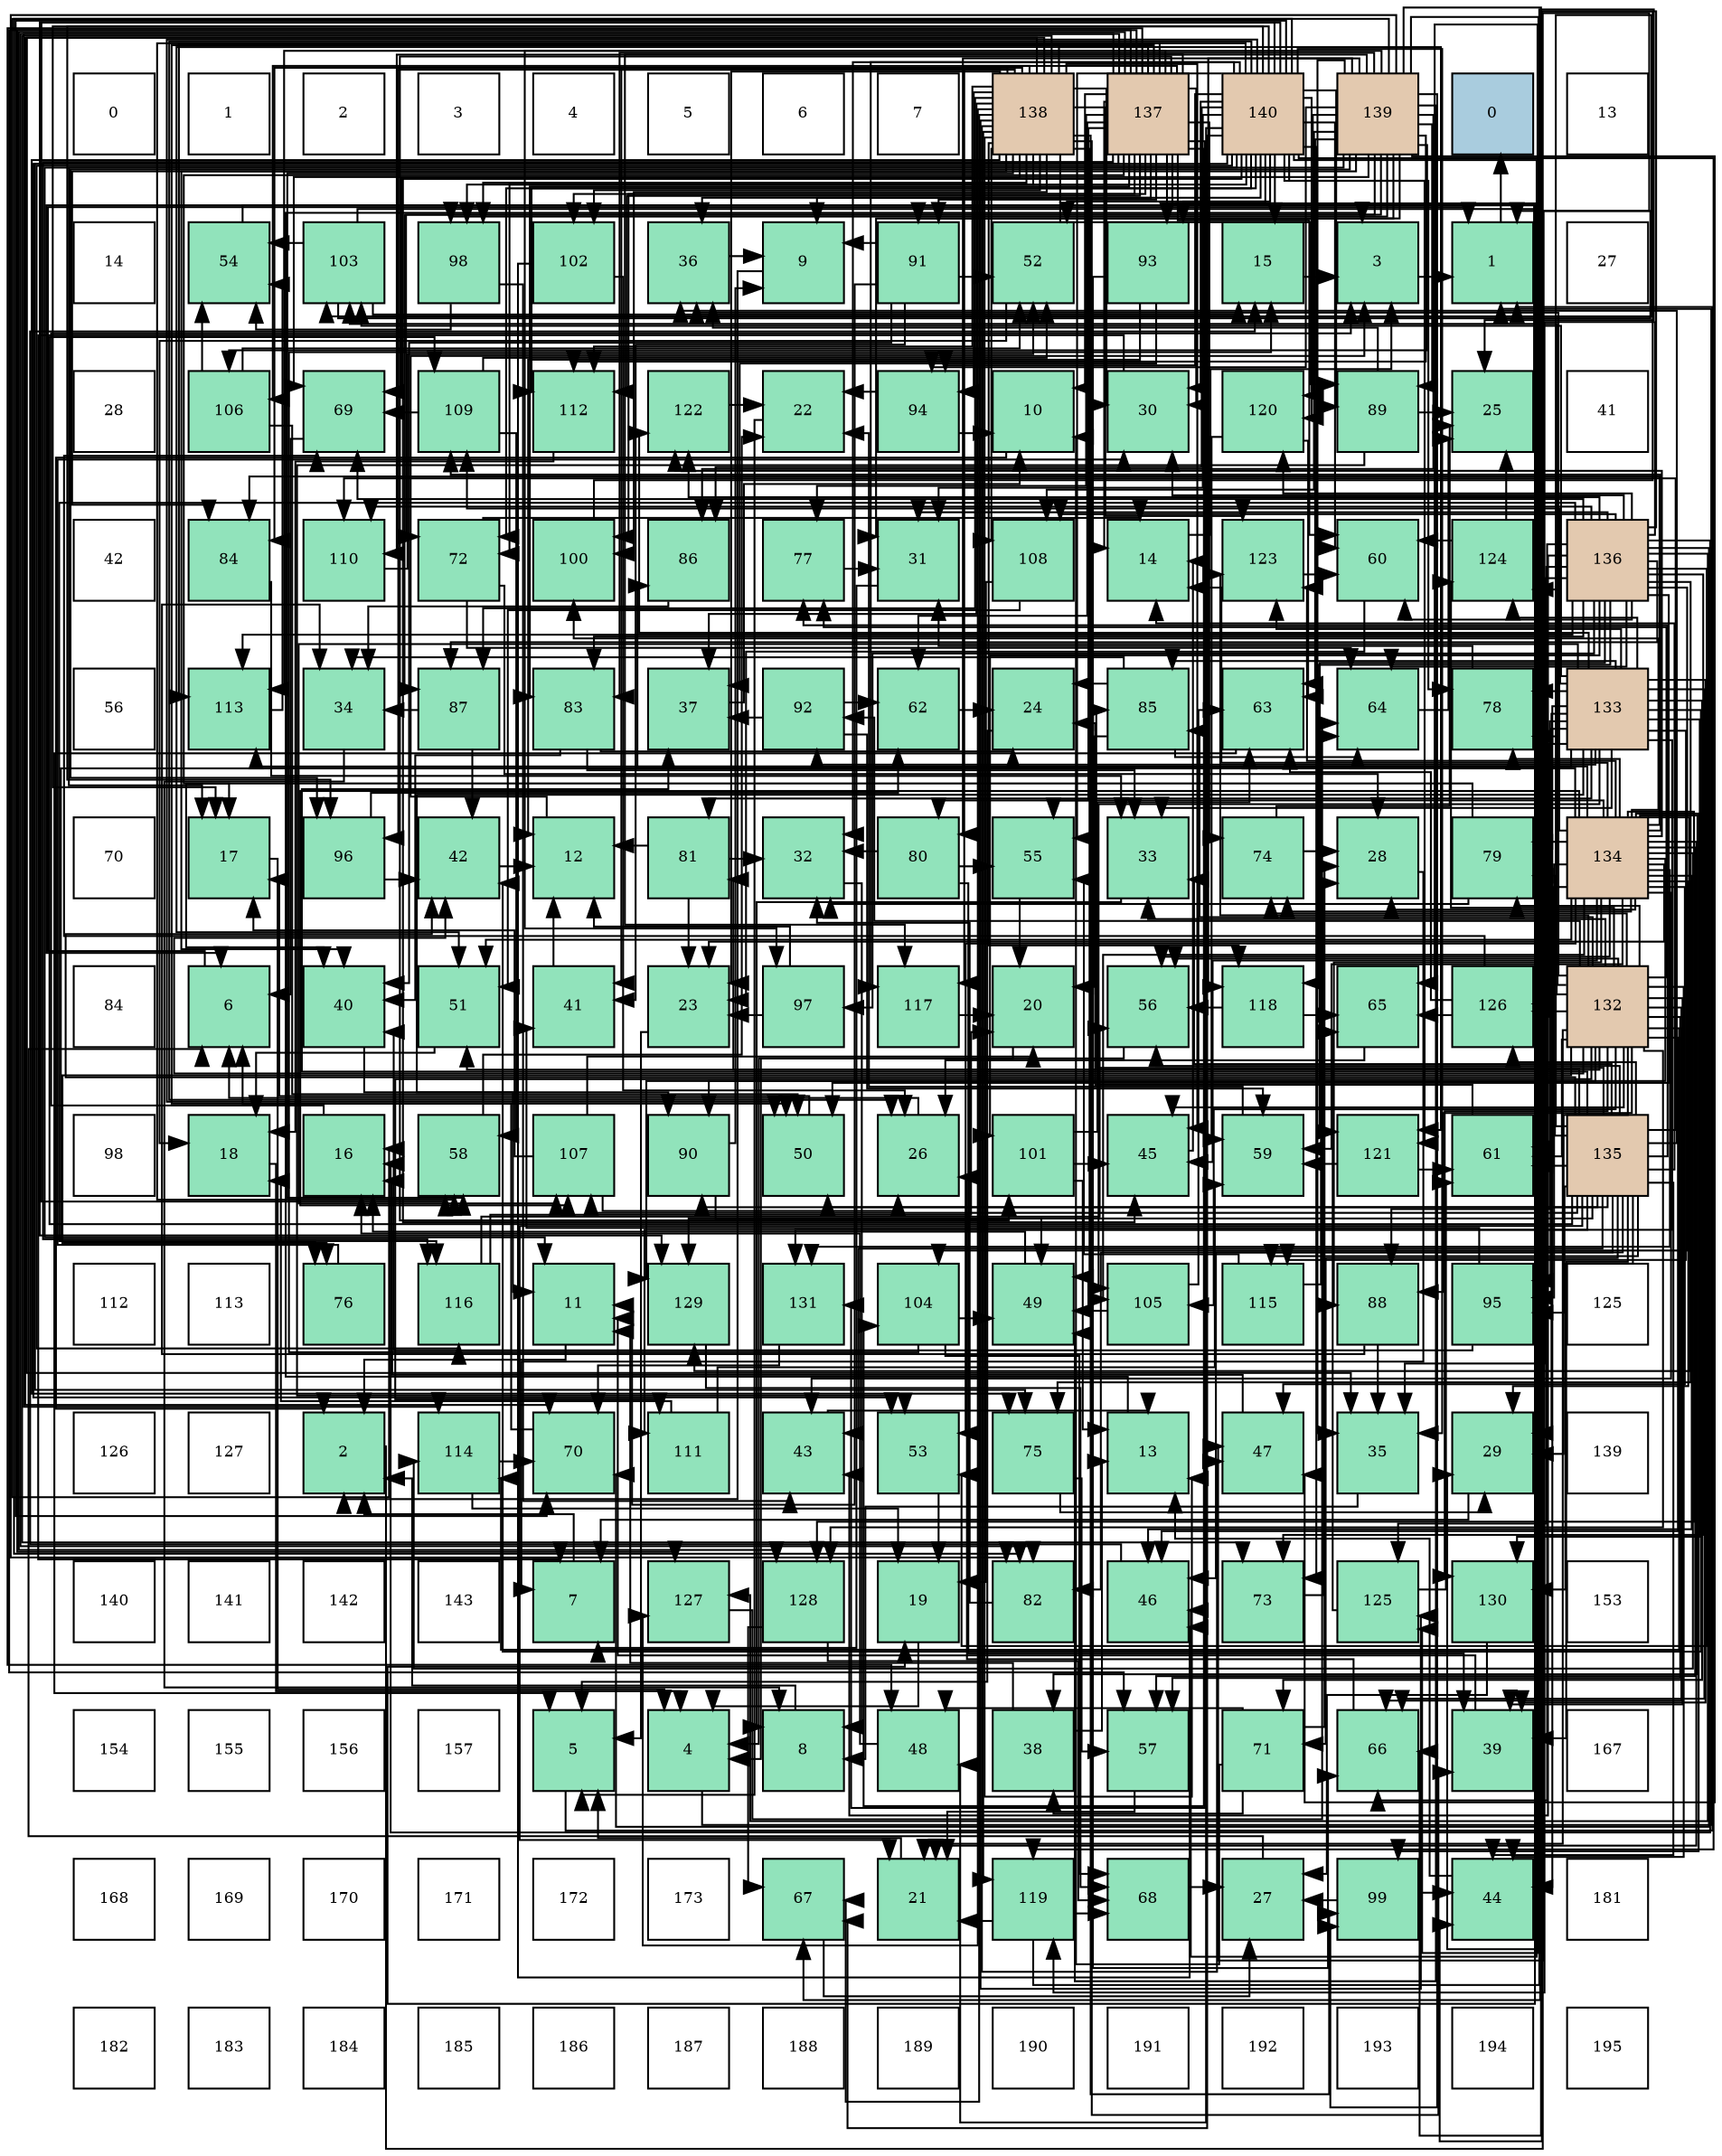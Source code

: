 digraph layout{
 rankdir=TB;
 splines=ortho;
 node [style=filled shape=square fixedsize=true width=0.6];
0[label="0", fontsize=8, fillcolor="#ffffff"];
1[label="1", fontsize=8, fillcolor="#ffffff"];
2[label="2", fontsize=8, fillcolor="#ffffff"];
3[label="3", fontsize=8, fillcolor="#ffffff"];
4[label="4", fontsize=8, fillcolor="#ffffff"];
5[label="5", fontsize=8, fillcolor="#ffffff"];
6[label="6", fontsize=8, fillcolor="#ffffff"];
7[label="7", fontsize=8, fillcolor="#ffffff"];
8[label="138", fontsize=8, fillcolor="#e3c9af"];
9[label="137", fontsize=8, fillcolor="#e3c9af"];
10[label="140", fontsize=8, fillcolor="#e3c9af"];
11[label="139", fontsize=8, fillcolor="#e3c9af"];
12[label="0", fontsize=8, fillcolor="#a9ccde"];
13[label="13", fontsize=8, fillcolor="#ffffff"];
14[label="14", fontsize=8, fillcolor="#ffffff"];
15[label="54", fontsize=8, fillcolor="#91e3bb"];
16[label="103", fontsize=8, fillcolor="#91e3bb"];
17[label="98", fontsize=8, fillcolor="#91e3bb"];
18[label="102", fontsize=8, fillcolor="#91e3bb"];
19[label="36", fontsize=8, fillcolor="#91e3bb"];
20[label="9", fontsize=8, fillcolor="#91e3bb"];
21[label="91", fontsize=8, fillcolor="#91e3bb"];
22[label="52", fontsize=8, fillcolor="#91e3bb"];
23[label="93", fontsize=8, fillcolor="#91e3bb"];
24[label="15", fontsize=8, fillcolor="#91e3bb"];
25[label="3", fontsize=8, fillcolor="#91e3bb"];
26[label="1", fontsize=8, fillcolor="#91e3bb"];
27[label="27", fontsize=8, fillcolor="#ffffff"];
28[label="28", fontsize=8, fillcolor="#ffffff"];
29[label="106", fontsize=8, fillcolor="#91e3bb"];
30[label="69", fontsize=8, fillcolor="#91e3bb"];
31[label="109", fontsize=8, fillcolor="#91e3bb"];
32[label="112", fontsize=8, fillcolor="#91e3bb"];
33[label="122", fontsize=8, fillcolor="#91e3bb"];
34[label="22", fontsize=8, fillcolor="#91e3bb"];
35[label="94", fontsize=8, fillcolor="#91e3bb"];
36[label="10", fontsize=8, fillcolor="#91e3bb"];
37[label="30", fontsize=8, fillcolor="#91e3bb"];
38[label="120", fontsize=8, fillcolor="#91e3bb"];
39[label="89", fontsize=8, fillcolor="#91e3bb"];
40[label="25", fontsize=8, fillcolor="#91e3bb"];
41[label="41", fontsize=8, fillcolor="#ffffff"];
42[label="42", fontsize=8, fillcolor="#ffffff"];
43[label="84", fontsize=8, fillcolor="#91e3bb"];
44[label="110", fontsize=8, fillcolor="#91e3bb"];
45[label="72", fontsize=8, fillcolor="#91e3bb"];
46[label="100", fontsize=8, fillcolor="#91e3bb"];
47[label="86", fontsize=8, fillcolor="#91e3bb"];
48[label="77", fontsize=8, fillcolor="#91e3bb"];
49[label="31", fontsize=8, fillcolor="#91e3bb"];
50[label="108", fontsize=8, fillcolor="#91e3bb"];
51[label="14", fontsize=8, fillcolor="#91e3bb"];
52[label="123", fontsize=8, fillcolor="#91e3bb"];
53[label="60", fontsize=8, fillcolor="#91e3bb"];
54[label="124", fontsize=8, fillcolor="#91e3bb"];
55[label="136", fontsize=8, fillcolor="#e3c9af"];
56[label="56", fontsize=8, fillcolor="#ffffff"];
57[label="113", fontsize=8, fillcolor="#91e3bb"];
58[label="34", fontsize=8, fillcolor="#91e3bb"];
59[label="87", fontsize=8, fillcolor="#91e3bb"];
60[label="83", fontsize=8, fillcolor="#91e3bb"];
61[label="37", fontsize=8, fillcolor="#91e3bb"];
62[label="92", fontsize=8, fillcolor="#91e3bb"];
63[label="62", fontsize=8, fillcolor="#91e3bb"];
64[label="24", fontsize=8, fillcolor="#91e3bb"];
65[label="85", fontsize=8, fillcolor="#91e3bb"];
66[label="63", fontsize=8, fillcolor="#91e3bb"];
67[label="64", fontsize=8, fillcolor="#91e3bb"];
68[label="78", fontsize=8, fillcolor="#91e3bb"];
69[label="133", fontsize=8, fillcolor="#e3c9af"];
70[label="70", fontsize=8, fillcolor="#ffffff"];
71[label="17", fontsize=8, fillcolor="#91e3bb"];
72[label="96", fontsize=8, fillcolor="#91e3bb"];
73[label="42", fontsize=8, fillcolor="#91e3bb"];
74[label="12", fontsize=8, fillcolor="#91e3bb"];
75[label="81", fontsize=8, fillcolor="#91e3bb"];
76[label="32", fontsize=8, fillcolor="#91e3bb"];
77[label="80", fontsize=8, fillcolor="#91e3bb"];
78[label="55", fontsize=8, fillcolor="#91e3bb"];
79[label="33", fontsize=8, fillcolor="#91e3bb"];
80[label="74", fontsize=8, fillcolor="#91e3bb"];
81[label="28", fontsize=8, fillcolor="#91e3bb"];
82[label="79", fontsize=8, fillcolor="#91e3bb"];
83[label="134", fontsize=8, fillcolor="#e3c9af"];
84[label="84", fontsize=8, fillcolor="#ffffff"];
85[label="6", fontsize=8, fillcolor="#91e3bb"];
86[label="40", fontsize=8, fillcolor="#91e3bb"];
87[label="51", fontsize=8, fillcolor="#91e3bb"];
88[label="41", fontsize=8, fillcolor="#91e3bb"];
89[label="23", fontsize=8, fillcolor="#91e3bb"];
90[label="97", fontsize=8, fillcolor="#91e3bb"];
91[label="117", fontsize=8, fillcolor="#91e3bb"];
92[label="20", fontsize=8, fillcolor="#91e3bb"];
93[label="56", fontsize=8, fillcolor="#91e3bb"];
94[label="118", fontsize=8, fillcolor="#91e3bb"];
95[label="65", fontsize=8, fillcolor="#91e3bb"];
96[label="126", fontsize=8, fillcolor="#91e3bb"];
97[label="132", fontsize=8, fillcolor="#e3c9af"];
98[label="98", fontsize=8, fillcolor="#ffffff"];
99[label="18", fontsize=8, fillcolor="#91e3bb"];
100[label="16", fontsize=8, fillcolor="#91e3bb"];
101[label="58", fontsize=8, fillcolor="#91e3bb"];
102[label="107", fontsize=8, fillcolor="#91e3bb"];
103[label="90", fontsize=8, fillcolor="#91e3bb"];
104[label="50", fontsize=8, fillcolor="#91e3bb"];
105[label="26", fontsize=8, fillcolor="#91e3bb"];
106[label="101", fontsize=8, fillcolor="#91e3bb"];
107[label="45", fontsize=8, fillcolor="#91e3bb"];
108[label="59", fontsize=8, fillcolor="#91e3bb"];
109[label="121", fontsize=8, fillcolor="#91e3bb"];
110[label="61", fontsize=8, fillcolor="#91e3bb"];
111[label="135", fontsize=8, fillcolor="#e3c9af"];
112[label="112", fontsize=8, fillcolor="#ffffff"];
113[label="113", fontsize=8, fillcolor="#ffffff"];
114[label="76", fontsize=8, fillcolor="#91e3bb"];
115[label="116", fontsize=8, fillcolor="#91e3bb"];
116[label="11", fontsize=8, fillcolor="#91e3bb"];
117[label="129", fontsize=8, fillcolor="#91e3bb"];
118[label="131", fontsize=8, fillcolor="#91e3bb"];
119[label="104", fontsize=8, fillcolor="#91e3bb"];
120[label="49", fontsize=8, fillcolor="#91e3bb"];
121[label="105", fontsize=8, fillcolor="#91e3bb"];
122[label="115", fontsize=8, fillcolor="#91e3bb"];
123[label="88", fontsize=8, fillcolor="#91e3bb"];
124[label="95", fontsize=8, fillcolor="#91e3bb"];
125[label="125", fontsize=8, fillcolor="#ffffff"];
126[label="126", fontsize=8, fillcolor="#ffffff"];
127[label="127", fontsize=8, fillcolor="#ffffff"];
128[label="2", fontsize=8, fillcolor="#91e3bb"];
129[label="114", fontsize=8, fillcolor="#91e3bb"];
130[label="70", fontsize=8, fillcolor="#91e3bb"];
131[label="111", fontsize=8, fillcolor="#91e3bb"];
132[label="43", fontsize=8, fillcolor="#91e3bb"];
133[label="53", fontsize=8, fillcolor="#91e3bb"];
134[label="75", fontsize=8, fillcolor="#91e3bb"];
135[label="13", fontsize=8, fillcolor="#91e3bb"];
136[label="47", fontsize=8, fillcolor="#91e3bb"];
137[label="35", fontsize=8, fillcolor="#91e3bb"];
138[label="29", fontsize=8, fillcolor="#91e3bb"];
139[label="139", fontsize=8, fillcolor="#ffffff"];
140[label="140", fontsize=8, fillcolor="#ffffff"];
141[label="141", fontsize=8, fillcolor="#ffffff"];
142[label="142", fontsize=8, fillcolor="#ffffff"];
143[label="143", fontsize=8, fillcolor="#ffffff"];
144[label="7", fontsize=8, fillcolor="#91e3bb"];
145[label="127", fontsize=8, fillcolor="#91e3bb"];
146[label="128", fontsize=8, fillcolor="#91e3bb"];
147[label="19", fontsize=8, fillcolor="#91e3bb"];
148[label="82", fontsize=8, fillcolor="#91e3bb"];
149[label="46", fontsize=8, fillcolor="#91e3bb"];
150[label="73", fontsize=8, fillcolor="#91e3bb"];
151[label="125", fontsize=8, fillcolor="#91e3bb"];
152[label="130", fontsize=8, fillcolor="#91e3bb"];
153[label="153", fontsize=8, fillcolor="#ffffff"];
154[label="154", fontsize=8, fillcolor="#ffffff"];
155[label="155", fontsize=8, fillcolor="#ffffff"];
156[label="156", fontsize=8, fillcolor="#ffffff"];
157[label="157", fontsize=8, fillcolor="#ffffff"];
158[label="5", fontsize=8, fillcolor="#91e3bb"];
159[label="4", fontsize=8, fillcolor="#91e3bb"];
160[label="8", fontsize=8, fillcolor="#91e3bb"];
161[label="48", fontsize=8, fillcolor="#91e3bb"];
162[label="38", fontsize=8, fillcolor="#91e3bb"];
163[label="57", fontsize=8, fillcolor="#91e3bb"];
164[label="71", fontsize=8, fillcolor="#91e3bb"];
165[label="66", fontsize=8, fillcolor="#91e3bb"];
166[label="39", fontsize=8, fillcolor="#91e3bb"];
167[label="167", fontsize=8, fillcolor="#ffffff"];
168[label="168", fontsize=8, fillcolor="#ffffff"];
169[label="169", fontsize=8, fillcolor="#ffffff"];
170[label="170", fontsize=8, fillcolor="#ffffff"];
171[label="171", fontsize=8, fillcolor="#ffffff"];
172[label="172", fontsize=8, fillcolor="#ffffff"];
173[label="173", fontsize=8, fillcolor="#ffffff"];
174[label="67", fontsize=8, fillcolor="#91e3bb"];
175[label="21", fontsize=8, fillcolor="#91e3bb"];
176[label="119", fontsize=8, fillcolor="#91e3bb"];
177[label="68", fontsize=8, fillcolor="#91e3bb"];
178[label="27", fontsize=8, fillcolor="#91e3bb"];
179[label="99", fontsize=8, fillcolor="#91e3bb"];
180[label="44", fontsize=8, fillcolor="#91e3bb"];
181[label="181", fontsize=8, fillcolor="#ffffff"];
182[label="182", fontsize=8, fillcolor="#ffffff"];
183[label="183", fontsize=8, fillcolor="#ffffff"];
184[label="184", fontsize=8, fillcolor="#ffffff"];
185[label="185", fontsize=8, fillcolor="#ffffff"];
186[label="186", fontsize=8, fillcolor="#ffffff"];
187[label="187", fontsize=8, fillcolor="#ffffff"];
188[label="188", fontsize=8, fillcolor="#ffffff"];
189[label="189", fontsize=8, fillcolor="#ffffff"];
190[label="190", fontsize=8, fillcolor="#ffffff"];
191[label="191", fontsize=8, fillcolor="#ffffff"];
192[label="192", fontsize=8, fillcolor="#ffffff"];
193[label="193", fontsize=8, fillcolor="#ffffff"];
194[label="194", fontsize=8, fillcolor="#ffffff"];
195[label="195", fontsize=8, fillcolor="#ffffff"];
edge [constraint=false, style=vis];26 -> 12;
128 -> 26;
25 -> 26;
159 -> 26;
158 -> 26;
85 -> 26;
144 -> 128;
160 -> 128;
20 -> 128;
36 -> 128;
116 -> 128;
74 -> 25;
135 -> 25;
51 -> 25;
24 -> 25;
100 -> 25;
71 -> 159;
99 -> 159;
147 -> 159;
92 -> 159;
175 -> 158;
34 -> 158;
89 -> 158;
64 -> 158;
40 -> 85;
105 -> 85;
178 -> 85;
81 -> 144;
138 -> 144;
37 -> 144;
49 -> 144;
76 -> 160;
79 -> 160;
58 -> 160;
137 -> 160;
19 -> 20;
61 -> 36;
162 -> 116;
162 -> 135;
166 -> 116;
86 -> 116;
88 -> 74;
73 -> 74;
132 -> 135;
180 -> 135;
107 -> 51;
149 -> 24;
136 -> 100;
161 -> 100;
120 -> 100;
104 -> 71;
87 -> 99;
22 -> 99;
133 -> 147;
15 -> 147;
78 -> 92;
93 -> 159;
163 -> 175;
101 -> 34;
108 -> 34;
53 -> 89;
110 -> 64;
63 -> 64;
66 -> 158;
67 -> 40;
95 -> 105;
165 -> 105;
174 -> 178;
177 -> 178;
30 -> 85;
130 -> 85;
164 -> 36;
164 -> 81;
164 -> 162;
164 -> 161;
45 -> 51;
45 -> 81;
45 -> 67;
150 -> 81;
80 -> 40;
80 -> 81;
134 -> 138;
134 -> 163;
114 -> 37;
48 -> 49;
68 -> 49;
82 -> 76;
82 -> 86;
77 -> 76;
77 -> 166;
77 -> 78;
75 -> 74;
75 -> 89;
75 -> 76;
148 -> 76;
60 -> 64;
60 -> 79;
60 -> 86;
43 -> 79;
65 -> 92;
65 -> 64;
65 -> 58;
65 -> 67;
47 -> 58;
59 -> 58;
59 -> 73;
123 -> 58;
123 -> 137;
39 -> 40;
39 -> 19;
39 -> 133;
103 -> 20;
103 -> 120;
21 -> 20;
21 -> 116;
21 -> 86;
21 -> 88;
21 -> 22;
62 -> 61;
62 -> 108;
62 -> 63;
23 -> 74;
23 -> 61;
23 -> 165;
35 -> 36;
35 -> 34;
124 -> 86;
124 -> 88;
72 -> 73;
72 -> 63;
90 -> 74;
90 -> 89;
17 -> 132;
17 -> 15;
179 -> 178;
179 -> 180;
46 -> 180;
106 -> 135;
106 -> 107;
106 -> 66;
18 -> 105;
18 -> 149;
16 -> 24;
16 -> 136;
16 -> 15;
16 -> 95;
119 -> 24;
119 -> 120;
119 -> 177;
121 -> 120;
121 -> 66;
29 -> 104;
29 -> 22;
29 -> 15;
102 -> 71;
102 -> 92;
102 -> 105;
50 -> 147;
50 -> 87;
31 -> 22;
31 -> 101;
31 -> 30;
44 -> 22;
131 -> 99;
131 -> 108;
32 -> 99;
57 -> 15;
129 -> 147;
129 -> 130;
122 -> 78;
122 -> 67;
115 -> 92;
115 -> 93;
91 -> 92;
94 -> 93;
94 -> 95;
176 -> 175;
176 -> 40;
176 -> 177;
38 -> 108;
38 -> 66;
109 -> 108;
109 -> 110;
33 -> 34;
52 -> 53;
54 -> 40;
54 -> 53;
151 -> 110;
151 -> 95;
96 -> 66;
96 -> 95;
96 -> 30;
145 -> 67;
146 -> 174;
146 -> 177;
117 -> 177;
152 -> 178;
118 -> 130;
97 -> 175;
97 -> 138;
97 -> 79;
97 -> 19;
97 -> 166;
97 -> 73;
97 -> 180;
97 -> 107;
97 -> 149;
97 -> 93;
97 -> 163;
97 -> 110;
97 -> 165;
97 -> 80;
97 -> 114;
97 -> 48;
97 -> 68;
97 -> 82;
97 -> 75;
97 -> 65;
97 -> 123;
97 -> 62;
97 -> 16;
97 -> 121;
97 -> 131;
97 -> 129;
97 -> 52;
97 -> 54;
97 -> 96;
97 -> 146;
97 -> 117;
97 -> 152;
69 -> 138;
69 -> 79;
69 -> 166;
69 -> 73;
69 -> 180;
69 -> 165;
69 -> 164;
69 -> 68;
69 -> 75;
69 -> 65;
69 -> 123;
69 -> 103;
69 -> 62;
69 -> 124;
69 -> 16;
69 -> 121;
69 -> 102;
69 -> 31;
69 -> 57;
69 -> 122;
69 -> 33;
69 -> 52;
69 -> 54;
69 -> 96;
69 -> 152;
69 -> 118;
83 -> 51;
83 -> 175;
83 -> 89;
83 -> 81;
83 -> 138;
83 -> 162;
83 -> 132;
83 -> 107;
83 -> 149;
83 -> 136;
83 -> 87;
83 -> 133;
83 -> 78;
83 -> 93;
83 -> 163;
83 -> 108;
83 -> 110;
83 -> 80;
83 -> 114;
83 -> 68;
83 -> 82;
83 -> 43;
83 -> 47;
83 -> 123;
83 -> 103;
83 -> 124;
83 -> 179;
83 -> 46;
83 -> 121;
83 -> 102;
83 -> 31;
83 -> 129;
83 -> 33;
83 -> 52;
83 -> 54;
83 -> 146;
83 -> 117;
83 -> 118;
111 -> 51;
111 -> 175;
111 -> 79;
111 -> 19;
111 -> 61;
111 -> 166;
111 -> 73;
111 -> 132;
111 -> 180;
111 -> 149;
111 -> 104;
111 -> 87;
111 -> 93;
111 -> 110;
111 -> 164;
111 -> 48;
111 -> 82;
111 -> 148;
111 -> 65;
111 -> 103;
111 -> 124;
111 -> 16;
111 -> 102;
111 -> 31;
111 -> 44;
111 -> 131;
111 -> 122;
111 -> 96;
111 -> 117;
111 -> 152;
55 -> 100;
55 -> 37;
55 -> 49;
55 -> 137;
55 -> 132;
55 -> 104;
55 -> 133;
55 -> 53;
55 -> 67;
55 -> 165;
55 -> 174;
55 -> 30;
55 -> 130;
55 -> 150;
55 -> 134;
55 -> 60;
55 -> 59;
55 -> 90;
55 -> 106;
55 -> 119;
55 -> 50;
55 -> 44;
55 -> 57;
55 -> 115;
55 -> 94;
55 -> 176;
55 -> 38;
55 -> 109;
55 -> 33;
55 -> 151;
55 -> 145;
9 -> 36;
9 -> 51;
9 -> 71;
9 -> 138;
9 -> 37;
9 -> 19;
9 -> 161;
9 -> 104;
9 -> 87;
9 -> 133;
9 -> 163;
9 -> 101;
9 -> 53;
9 -> 63;
9 -> 80;
9 -> 48;
9 -> 77;
9 -> 148;
9 -> 60;
9 -> 21;
9 -> 23;
9 -> 46;
9 -> 106;
9 -> 18;
9 -> 119;
9 -> 44;
9 -> 32;
9 -> 57;
9 -> 129;
9 -> 115;
9 -> 91;
9 -> 145;
9 -> 146;
9 -> 118;
8 -> 135;
8 -> 89;
8 -> 37;
8 -> 137;
8 -> 61;
8 -> 166;
8 -> 86;
8 -> 88;
8 -> 107;
8 -> 136;
8 -> 120;
8 -> 101;
8 -> 174;
8 -> 30;
8 -> 130;
8 -> 45;
8 -> 150;
8 -> 134;
8 -> 43;
8 -> 59;
8 -> 39;
8 -> 35;
8 -> 72;
8 -> 17;
8 -> 179;
8 -> 46;
8 -> 18;
8 -> 29;
8 -> 50;
8 -> 32;
8 -> 94;
8 -> 176;
8 -> 109;
8 -> 52;
8 -> 151;
8 -> 145;
11 -> 100;
11 -> 71;
11 -> 49;
11 -> 137;
11 -> 136;
11 -> 120;
11 -> 66;
11 -> 165;
11 -> 30;
11 -> 45;
11 -> 77;
11 -> 148;
11 -> 60;
11 -> 43;
11 -> 47;
11 -> 59;
11 -> 39;
11 -> 21;
11 -> 35;
11 -> 72;
11 -> 90;
11 -> 17;
11 -> 179;
11 -> 29;
11 -> 50;
11 -> 32;
11 -> 91;
11 -> 94;
11 -> 38;
11 -> 151;
10 -> 20;
10 -> 116;
10 -> 24;
10 -> 71;
10 -> 105;
10 -> 37;
10 -> 49;
10 -> 76;
10 -> 137;
10 -> 107;
10 -> 149;
10 -> 161;
10 -> 104;
10 -> 22;
10 -> 78;
10 -> 101;
10 -> 53;
10 -> 174;
10 -> 130;
10 -> 45;
10 -> 150;
10 -> 134;
10 -> 68;
10 -> 148;
10 -> 47;
10 -> 39;
10 -> 23;
10 -> 35;
10 -> 72;
10 -> 17;
10 -> 32;
10 -> 57;
10 -> 115;
10 -> 91;
10 -> 176;
10 -> 38;
10 -> 109;
10 -> 117;
edge [constraint=true, style=invis];
0 -> 14 -> 28 -> 42 -> 56 -> 70 -> 84 -> 98 -> 112 -> 126 -> 140 -> 154 -> 168 -> 182;
1 -> 15 -> 29 -> 43 -> 57 -> 71 -> 85 -> 99 -> 113 -> 127 -> 141 -> 155 -> 169 -> 183;
2 -> 16 -> 30 -> 44 -> 58 -> 72 -> 86 -> 100 -> 114 -> 128 -> 142 -> 156 -> 170 -> 184;
3 -> 17 -> 31 -> 45 -> 59 -> 73 -> 87 -> 101 -> 115 -> 129 -> 143 -> 157 -> 171 -> 185;
4 -> 18 -> 32 -> 46 -> 60 -> 74 -> 88 -> 102 -> 116 -> 130 -> 144 -> 158 -> 172 -> 186;
5 -> 19 -> 33 -> 47 -> 61 -> 75 -> 89 -> 103 -> 117 -> 131 -> 145 -> 159 -> 173 -> 187;
6 -> 20 -> 34 -> 48 -> 62 -> 76 -> 90 -> 104 -> 118 -> 132 -> 146 -> 160 -> 174 -> 188;
7 -> 21 -> 35 -> 49 -> 63 -> 77 -> 91 -> 105 -> 119 -> 133 -> 147 -> 161 -> 175 -> 189;
8 -> 22 -> 36 -> 50 -> 64 -> 78 -> 92 -> 106 -> 120 -> 134 -> 148 -> 162 -> 176 -> 190;
9 -> 23 -> 37 -> 51 -> 65 -> 79 -> 93 -> 107 -> 121 -> 135 -> 149 -> 163 -> 177 -> 191;
10 -> 24 -> 38 -> 52 -> 66 -> 80 -> 94 -> 108 -> 122 -> 136 -> 150 -> 164 -> 178 -> 192;
11 -> 25 -> 39 -> 53 -> 67 -> 81 -> 95 -> 109 -> 123 -> 137 -> 151 -> 165 -> 179 -> 193;
12 -> 26 -> 40 -> 54 -> 68 -> 82 -> 96 -> 110 -> 124 -> 138 -> 152 -> 166 -> 180 -> 194;
13 -> 27 -> 41 -> 55 -> 69 -> 83 -> 97 -> 111 -> 125 -> 139 -> 153 -> 167 -> 181 -> 195;
rank = same {0 -> 1 -> 2 -> 3 -> 4 -> 5 -> 6 -> 7 -> 8 -> 9 -> 10 -> 11 -> 12 -> 13};
rank = same {14 -> 15 -> 16 -> 17 -> 18 -> 19 -> 20 -> 21 -> 22 -> 23 -> 24 -> 25 -> 26 -> 27};
rank = same {28 -> 29 -> 30 -> 31 -> 32 -> 33 -> 34 -> 35 -> 36 -> 37 -> 38 -> 39 -> 40 -> 41};
rank = same {42 -> 43 -> 44 -> 45 -> 46 -> 47 -> 48 -> 49 -> 50 -> 51 -> 52 -> 53 -> 54 -> 55};
rank = same {56 -> 57 -> 58 -> 59 -> 60 -> 61 -> 62 -> 63 -> 64 -> 65 -> 66 -> 67 -> 68 -> 69};
rank = same {70 -> 71 -> 72 -> 73 -> 74 -> 75 -> 76 -> 77 -> 78 -> 79 -> 80 -> 81 -> 82 -> 83};
rank = same {84 -> 85 -> 86 -> 87 -> 88 -> 89 -> 90 -> 91 -> 92 -> 93 -> 94 -> 95 -> 96 -> 97};
rank = same {98 -> 99 -> 100 -> 101 -> 102 -> 103 -> 104 -> 105 -> 106 -> 107 -> 108 -> 109 -> 110 -> 111};
rank = same {112 -> 113 -> 114 -> 115 -> 116 -> 117 -> 118 -> 119 -> 120 -> 121 -> 122 -> 123 -> 124 -> 125};
rank = same {126 -> 127 -> 128 -> 129 -> 130 -> 131 -> 132 -> 133 -> 134 -> 135 -> 136 -> 137 -> 138 -> 139};
rank = same {140 -> 141 -> 142 -> 143 -> 144 -> 145 -> 146 -> 147 -> 148 -> 149 -> 150 -> 151 -> 152 -> 153};
rank = same {154 -> 155 -> 156 -> 157 -> 158 -> 159 -> 160 -> 161 -> 162 -> 163 -> 164 -> 165 -> 166 -> 167};
rank = same {168 -> 169 -> 170 -> 171 -> 172 -> 173 -> 174 -> 175 -> 176 -> 177 -> 178 -> 179 -> 180 -> 181};
rank = same {182 -> 183 -> 184 -> 185 -> 186 -> 187 -> 188 -> 189 -> 190 -> 191 -> 192 -> 193 -> 194 -> 195};
}